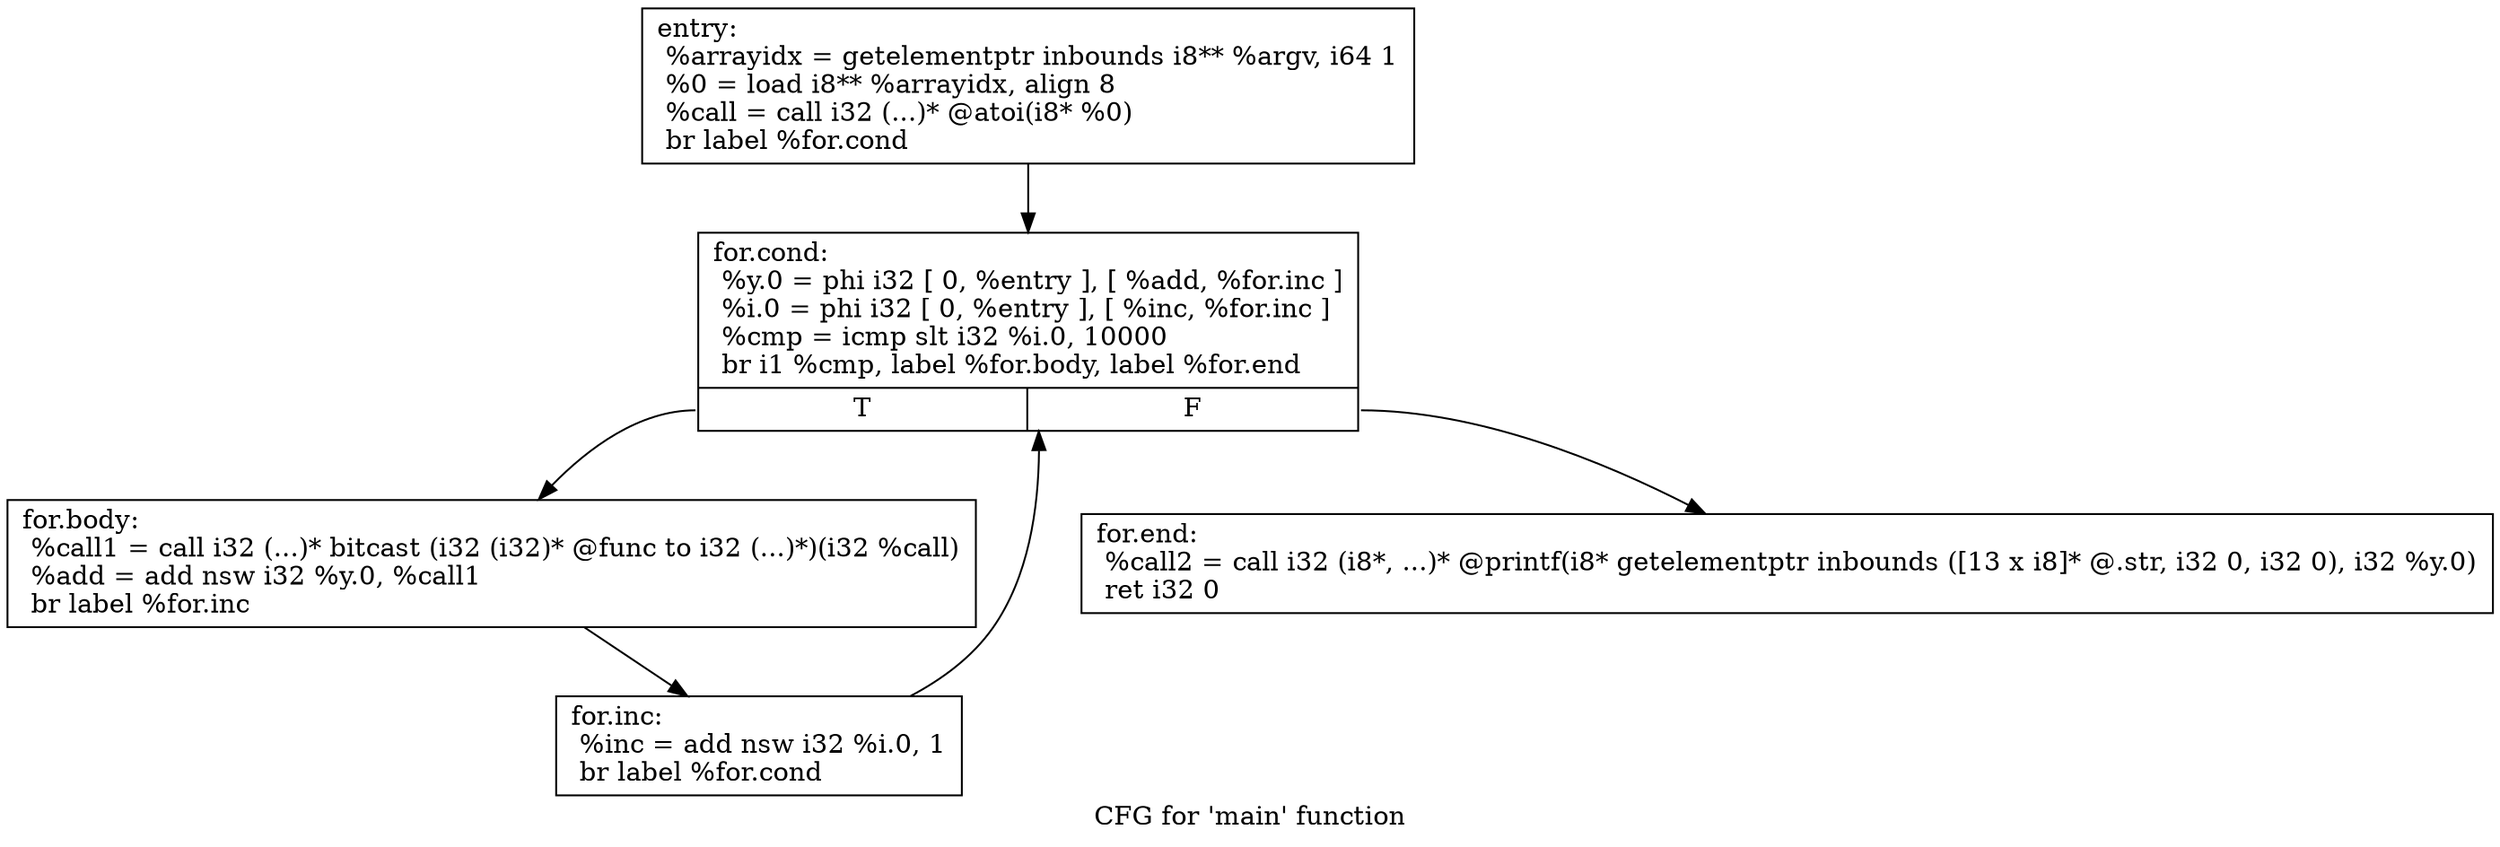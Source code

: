 digraph "CFG for 'main' function" {
	label="CFG for 'main' function";

	Node0x299ee70 [shape=record,label="{entry:\l  %arrayidx = getelementptr inbounds i8** %argv, i64 1\l  %0 = load i8** %arrayidx, align 8\l  %call = call i32 (...)* @atoi(i8* %0)\l  br label %for.cond\l}"];
	Node0x299ee70 -> Node0x299eed0;
	Node0x299eed0 [shape=record,label="{for.cond:                                         \l  %y.0 = phi i32 [ 0, %entry ], [ %add, %for.inc ]\l  %i.0 = phi i32 [ 0, %entry ], [ %inc, %for.inc ]\l  %cmp = icmp slt i32 %i.0, 10000\l  br i1 %cmp, label %for.body, label %for.end\l|{<s0>T|<s1>F}}"];
	Node0x299eed0:s0 -> Node0x299dce0;
	Node0x299eed0:s1 -> Node0x299dda0;
	Node0x299dce0 [shape=record,label="{for.body:                                         \l  %call1 = call i32 (...)* bitcast (i32 (i32)* @func to i32 (...)*)(i32 %call)\l  %add = add nsw i32 %y.0, %call1\l  br label %for.inc\l}"];
	Node0x299dce0 -> Node0x299dd40;
	Node0x299dd40 [shape=record,label="{for.inc:                                          \l  %inc = add nsw i32 %i.0, 1\l  br label %for.cond\l}"];
	Node0x299dd40 -> Node0x299eed0;
	Node0x299dda0 [shape=record,label="{for.end:                                          \l  %call2 = call i32 (i8*, ...)* @printf(i8* getelementptr inbounds ([13 x i8]* @.str, i32 0, i32 0), i32 %y.0)\l  ret i32 0\l}"];
}
